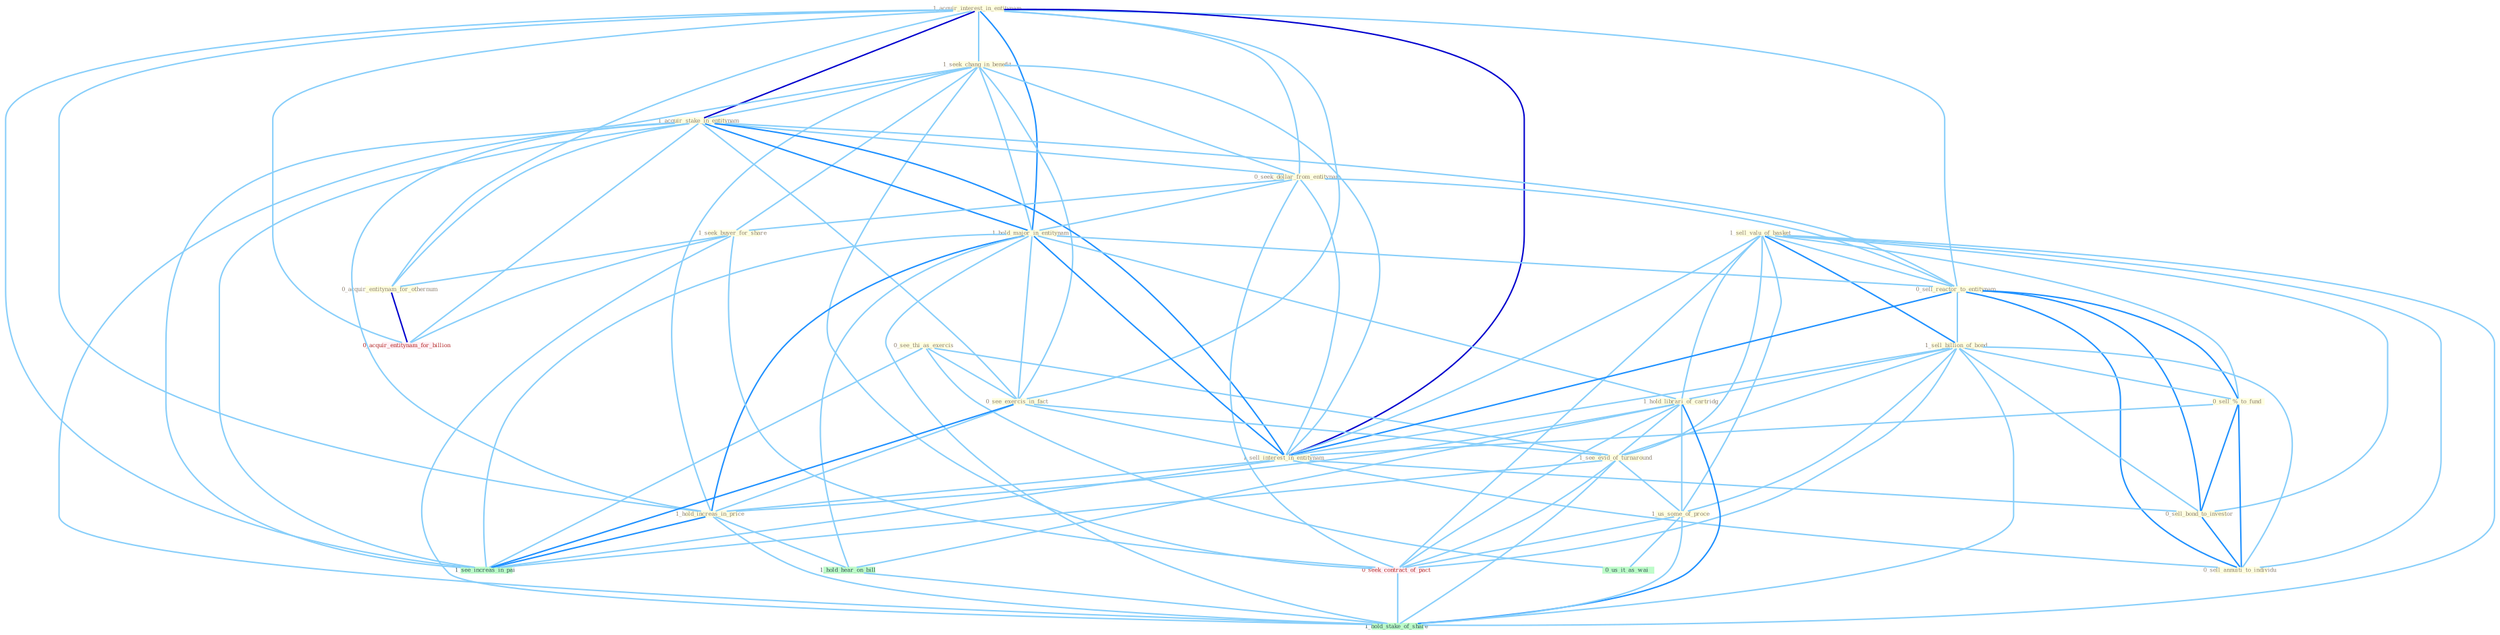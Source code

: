 Graph G{ 
    node
    [shape=polygon,style=filled,width=.5,height=.06,color="#BDFCC9",fixedsize=true,fontsize=4,
    fontcolor="#2f4f4f"];
    {node
    [color="#ffffe0", fontcolor="#8b7d6b"] "1_acquir_interest_in_entitynam " "1_seek_chang_in_benefit " "0_see_thi_as_exercis " "1_sell_valu_of_basket " "1_acquir_stake_in_entitynam " "0_seek_dollar_from_entitynam " "1_hold_major_in_entitynam " "0_sell_reactor_to_entitynam " "1_seek_buyer_for_share " "1_sell_billion_of_bond " "0_acquir_entitynam_for_othernum " "0_see_exercis_in_fact " "0_sell_%_to_fund " "1_sell_interest_in_entitynam " "1_hold_librari_of_cartridg " "0_sell_bond_to_investor " "0_sell_annuiti_to_individu " "1_see_evid_of_turnaround " "1_us_some_of_proce " "1_hold_increas_in_price "}
{node [color="#fff0f5", fontcolor="#b22222"] "0_seek_contract_of_pact " "0_acquir_entitynam_for_billion "}
edge [color="#B0E2FF"];

	"1_acquir_interest_in_entitynam " -- "1_seek_chang_in_benefit " [w="1", color="#87cefa" ];
	"1_acquir_interest_in_entitynam " -- "1_acquir_stake_in_entitynam " [w="3", color="#0000cd" , len=0.6];
	"1_acquir_interest_in_entitynam " -- "0_seek_dollar_from_entitynam " [w="1", color="#87cefa" ];
	"1_acquir_interest_in_entitynam " -- "1_hold_major_in_entitynam " [w="2", color="#1e90ff" , len=0.8];
	"1_acquir_interest_in_entitynam " -- "0_sell_reactor_to_entitynam " [w="1", color="#87cefa" ];
	"1_acquir_interest_in_entitynam " -- "0_acquir_entitynam_for_othernum " [w="1", color="#87cefa" ];
	"1_acquir_interest_in_entitynam " -- "0_see_exercis_in_fact " [w="1", color="#87cefa" ];
	"1_acquir_interest_in_entitynam " -- "1_sell_interest_in_entitynam " [w="3", color="#0000cd" , len=0.6];
	"1_acquir_interest_in_entitynam " -- "1_hold_increas_in_price " [w="1", color="#87cefa" ];
	"1_acquir_interest_in_entitynam " -- "0_acquir_entitynam_for_billion " [w="1", color="#87cefa" ];
	"1_acquir_interest_in_entitynam " -- "1_see_increas_in_pai " [w="1", color="#87cefa" ];
	"1_seek_chang_in_benefit " -- "1_acquir_stake_in_entitynam " [w="1", color="#87cefa" ];
	"1_seek_chang_in_benefit " -- "0_seek_dollar_from_entitynam " [w="1", color="#87cefa" ];
	"1_seek_chang_in_benefit " -- "1_hold_major_in_entitynam " [w="1", color="#87cefa" ];
	"1_seek_chang_in_benefit " -- "1_seek_buyer_for_share " [w="1", color="#87cefa" ];
	"1_seek_chang_in_benefit " -- "0_see_exercis_in_fact " [w="1", color="#87cefa" ];
	"1_seek_chang_in_benefit " -- "1_sell_interest_in_entitynam " [w="1", color="#87cefa" ];
	"1_seek_chang_in_benefit " -- "1_hold_increas_in_price " [w="1", color="#87cefa" ];
	"1_seek_chang_in_benefit " -- "0_seek_contract_of_pact " [w="1", color="#87cefa" ];
	"1_seek_chang_in_benefit " -- "1_see_increas_in_pai " [w="1", color="#87cefa" ];
	"0_see_thi_as_exercis " -- "0_see_exercis_in_fact " [w="1", color="#87cefa" ];
	"0_see_thi_as_exercis " -- "1_see_evid_of_turnaround " [w="1", color="#87cefa" ];
	"0_see_thi_as_exercis " -- "0_us_it_as_wai " [w="1", color="#87cefa" ];
	"0_see_thi_as_exercis " -- "1_see_increas_in_pai " [w="1", color="#87cefa" ];
	"1_sell_valu_of_basket " -- "0_sell_reactor_to_entitynam " [w="1", color="#87cefa" ];
	"1_sell_valu_of_basket " -- "1_sell_billion_of_bond " [w="2", color="#1e90ff" , len=0.8];
	"1_sell_valu_of_basket " -- "0_sell_%_to_fund " [w="1", color="#87cefa" ];
	"1_sell_valu_of_basket " -- "1_sell_interest_in_entitynam " [w="1", color="#87cefa" ];
	"1_sell_valu_of_basket " -- "1_hold_librari_of_cartridg " [w="1", color="#87cefa" ];
	"1_sell_valu_of_basket " -- "0_sell_bond_to_investor " [w="1", color="#87cefa" ];
	"1_sell_valu_of_basket " -- "0_sell_annuiti_to_individu " [w="1", color="#87cefa" ];
	"1_sell_valu_of_basket " -- "1_see_evid_of_turnaround " [w="1", color="#87cefa" ];
	"1_sell_valu_of_basket " -- "1_us_some_of_proce " [w="1", color="#87cefa" ];
	"1_sell_valu_of_basket " -- "0_seek_contract_of_pact " [w="1", color="#87cefa" ];
	"1_sell_valu_of_basket " -- "1_hold_stake_of_share " [w="1", color="#87cefa" ];
	"1_acquir_stake_in_entitynam " -- "0_seek_dollar_from_entitynam " [w="1", color="#87cefa" ];
	"1_acquir_stake_in_entitynam " -- "1_hold_major_in_entitynam " [w="2", color="#1e90ff" , len=0.8];
	"1_acquir_stake_in_entitynam " -- "0_sell_reactor_to_entitynam " [w="1", color="#87cefa" ];
	"1_acquir_stake_in_entitynam " -- "0_acquir_entitynam_for_othernum " [w="1", color="#87cefa" ];
	"1_acquir_stake_in_entitynam " -- "0_see_exercis_in_fact " [w="1", color="#87cefa" ];
	"1_acquir_stake_in_entitynam " -- "1_sell_interest_in_entitynam " [w="2", color="#1e90ff" , len=0.8];
	"1_acquir_stake_in_entitynam " -- "1_hold_increas_in_price " [w="1", color="#87cefa" ];
	"1_acquir_stake_in_entitynam " -- "0_acquir_entitynam_for_billion " [w="1", color="#87cefa" ];
	"1_acquir_stake_in_entitynam " -- "1_see_increas_in_pai " [w="1", color="#87cefa" ];
	"1_acquir_stake_in_entitynam " -- "1_hold_stake_of_share " [w="1", color="#87cefa" ];
	"0_seek_dollar_from_entitynam " -- "1_hold_major_in_entitynam " [w="1", color="#87cefa" ];
	"0_seek_dollar_from_entitynam " -- "0_sell_reactor_to_entitynam " [w="1", color="#87cefa" ];
	"0_seek_dollar_from_entitynam " -- "1_seek_buyer_for_share " [w="1", color="#87cefa" ];
	"0_seek_dollar_from_entitynam " -- "1_sell_interest_in_entitynam " [w="1", color="#87cefa" ];
	"0_seek_dollar_from_entitynam " -- "0_seek_contract_of_pact " [w="1", color="#87cefa" ];
	"1_hold_major_in_entitynam " -- "0_sell_reactor_to_entitynam " [w="1", color="#87cefa" ];
	"1_hold_major_in_entitynam " -- "0_see_exercis_in_fact " [w="1", color="#87cefa" ];
	"1_hold_major_in_entitynam " -- "1_sell_interest_in_entitynam " [w="2", color="#1e90ff" , len=0.8];
	"1_hold_major_in_entitynam " -- "1_hold_librari_of_cartridg " [w="1", color="#87cefa" ];
	"1_hold_major_in_entitynam " -- "1_hold_increas_in_price " [w="2", color="#1e90ff" , len=0.8];
	"1_hold_major_in_entitynam " -- "1_see_increas_in_pai " [w="1", color="#87cefa" ];
	"1_hold_major_in_entitynam " -- "1_hold_hear_on_bill " [w="1", color="#87cefa" ];
	"1_hold_major_in_entitynam " -- "1_hold_stake_of_share " [w="1", color="#87cefa" ];
	"0_sell_reactor_to_entitynam " -- "1_sell_billion_of_bond " [w="1", color="#87cefa" ];
	"0_sell_reactor_to_entitynam " -- "0_sell_%_to_fund " [w="2", color="#1e90ff" , len=0.8];
	"0_sell_reactor_to_entitynam " -- "1_sell_interest_in_entitynam " [w="2", color="#1e90ff" , len=0.8];
	"0_sell_reactor_to_entitynam " -- "0_sell_bond_to_investor " [w="2", color="#1e90ff" , len=0.8];
	"0_sell_reactor_to_entitynam " -- "0_sell_annuiti_to_individu " [w="2", color="#1e90ff" , len=0.8];
	"1_seek_buyer_for_share " -- "0_acquir_entitynam_for_othernum " [w="1", color="#87cefa" ];
	"1_seek_buyer_for_share " -- "0_seek_contract_of_pact " [w="1", color="#87cefa" ];
	"1_seek_buyer_for_share " -- "0_acquir_entitynam_for_billion " [w="1", color="#87cefa" ];
	"1_seek_buyer_for_share " -- "1_hold_stake_of_share " [w="1", color="#87cefa" ];
	"1_sell_billion_of_bond " -- "0_sell_%_to_fund " [w="1", color="#87cefa" ];
	"1_sell_billion_of_bond " -- "1_sell_interest_in_entitynam " [w="1", color="#87cefa" ];
	"1_sell_billion_of_bond " -- "1_hold_librari_of_cartridg " [w="1", color="#87cefa" ];
	"1_sell_billion_of_bond " -- "0_sell_bond_to_investor " [w="1", color="#87cefa" ];
	"1_sell_billion_of_bond " -- "0_sell_annuiti_to_individu " [w="1", color="#87cefa" ];
	"1_sell_billion_of_bond " -- "1_see_evid_of_turnaround " [w="1", color="#87cefa" ];
	"1_sell_billion_of_bond " -- "1_us_some_of_proce " [w="1", color="#87cefa" ];
	"1_sell_billion_of_bond " -- "0_seek_contract_of_pact " [w="1", color="#87cefa" ];
	"1_sell_billion_of_bond " -- "1_hold_stake_of_share " [w="1", color="#87cefa" ];
	"0_acquir_entitynam_for_othernum " -- "0_acquir_entitynam_for_billion " [w="3", color="#0000cd" , len=0.6];
	"0_see_exercis_in_fact " -- "1_sell_interest_in_entitynam " [w="1", color="#87cefa" ];
	"0_see_exercis_in_fact " -- "1_see_evid_of_turnaround " [w="1", color="#87cefa" ];
	"0_see_exercis_in_fact " -- "1_hold_increas_in_price " [w="1", color="#87cefa" ];
	"0_see_exercis_in_fact " -- "1_see_increas_in_pai " [w="2", color="#1e90ff" , len=0.8];
	"0_sell_%_to_fund " -- "1_sell_interest_in_entitynam " [w="1", color="#87cefa" ];
	"0_sell_%_to_fund " -- "0_sell_bond_to_investor " [w="2", color="#1e90ff" , len=0.8];
	"0_sell_%_to_fund " -- "0_sell_annuiti_to_individu " [w="2", color="#1e90ff" , len=0.8];
	"1_sell_interest_in_entitynam " -- "0_sell_bond_to_investor " [w="1", color="#87cefa" ];
	"1_sell_interest_in_entitynam " -- "0_sell_annuiti_to_individu " [w="1", color="#87cefa" ];
	"1_sell_interest_in_entitynam " -- "1_hold_increas_in_price " [w="1", color="#87cefa" ];
	"1_sell_interest_in_entitynam " -- "1_see_increas_in_pai " [w="1", color="#87cefa" ];
	"1_hold_librari_of_cartridg " -- "1_see_evid_of_turnaround " [w="1", color="#87cefa" ];
	"1_hold_librari_of_cartridg " -- "1_us_some_of_proce " [w="1", color="#87cefa" ];
	"1_hold_librari_of_cartridg " -- "1_hold_increas_in_price " [w="1", color="#87cefa" ];
	"1_hold_librari_of_cartridg " -- "0_seek_contract_of_pact " [w="1", color="#87cefa" ];
	"1_hold_librari_of_cartridg " -- "1_hold_hear_on_bill " [w="1", color="#87cefa" ];
	"1_hold_librari_of_cartridg " -- "1_hold_stake_of_share " [w="2", color="#1e90ff" , len=0.8];
	"0_sell_bond_to_investor " -- "0_sell_annuiti_to_individu " [w="2", color="#1e90ff" , len=0.8];
	"1_see_evid_of_turnaround " -- "1_us_some_of_proce " [w="1", color="#87cefa" ];
	"1_see_evid_of_turnaround " -- "0_seek_contract_of_pact " [w="1", color="#87cefa" ];
	"1_see_evid_of_turnaround " -- "1_see_increas_in_pai " [w="1", color="#87cefa" ];
	"1_see_evid_of_turnaround " -- "1_hold_stake_of_share " [w="1", color="#87cefa" ];
	"1_us_some_of_proce " -- "0_seek_contract_of_pact " [w="1", color="#87cefa" ];
	"1_us_some_of_proce " -- "0_us_it_as_wai " [w="1", color="#87cefa" ];
	"1_us_some_of_proce " -- "1_hold_stake_of_share " [w="1", color="#87cefa" ];
	"1_hold_increas_in_price " -- "1_see_increas_in_pai " [w="2", color="#1e90ff" , len=0.8];
	"1_hold_increas_in_price " -- "1_hold_hear_on_bill " [w="1", color="#87cefa" ];
	"1_hold_increas_in_price " -- "1_hold_stake_of_share " [w="1", color="#87cefa" ];
	"0_seek_contract_of_pact " -- "1_hold_stake_of_share " [w="1", color="#87cefa" ];
	"1_hold_hear_on_bill " -- "1_hold_stake_of_share " [w="1", color="#87cefa" ];
}